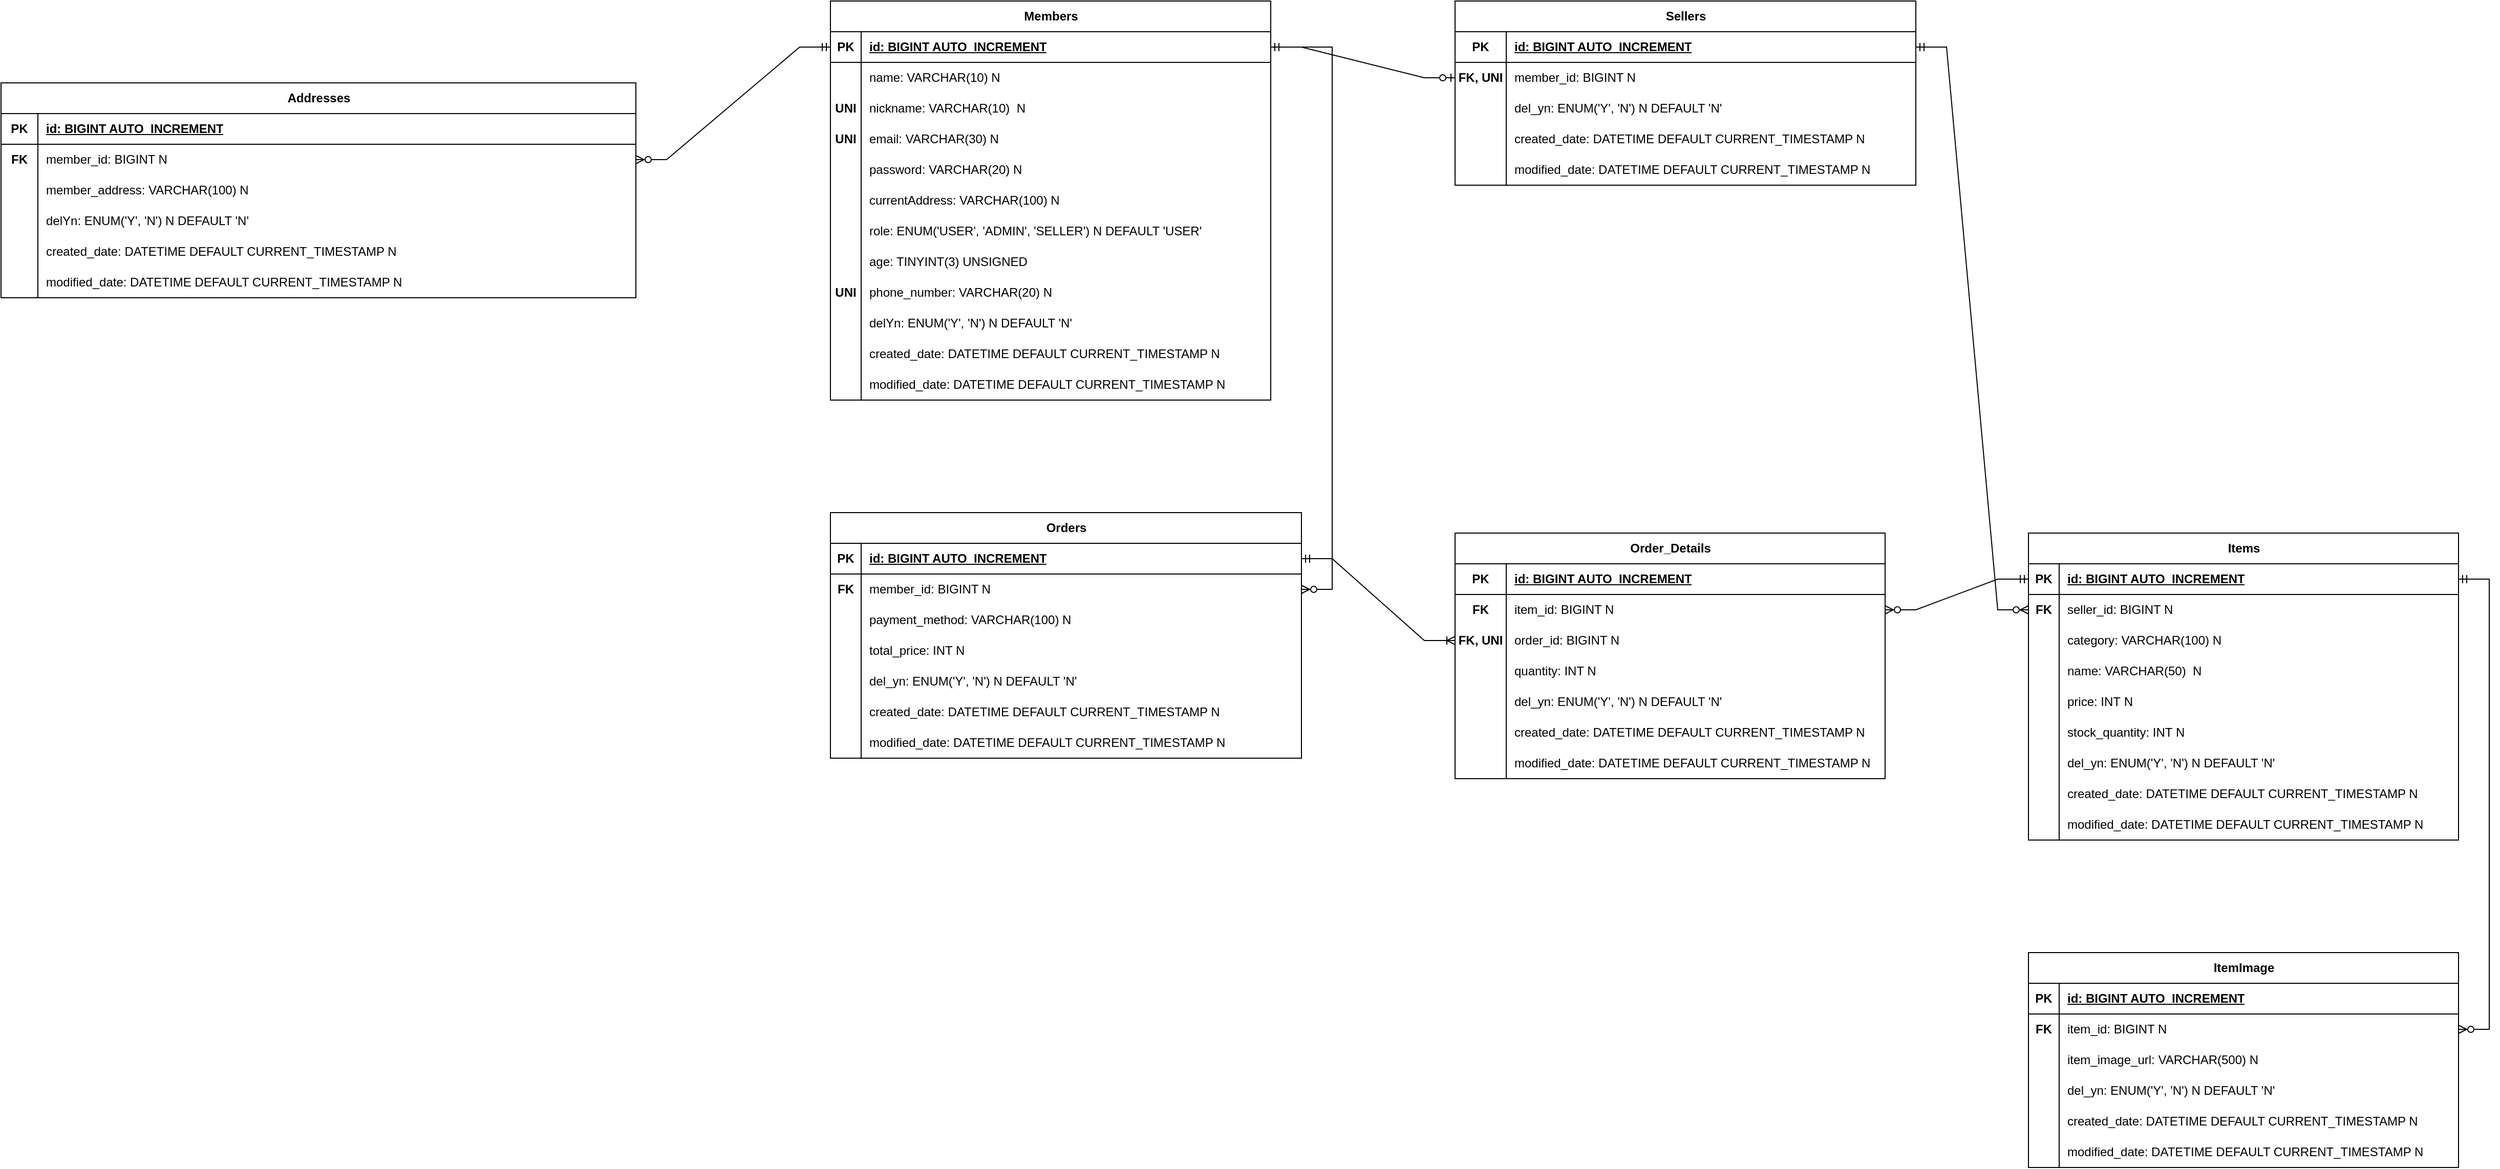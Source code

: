<mxfile version="22.1.3" type="device">
  <diagram name="페이지-1" id="EHvnrJs1zQ3b9ymA1txm">
    <mxGraphModel dx="4324" dy="763" grid="1" gridSize="10" guides="1" tooltips="1" connect="1" arrows="1" fold="1" page="1" pageScale="1" pageWidth="827" pageHeight="1169" math="0" shadow="0">
      <root>
        <mxCell id="0" />
        <mxCell id="1" parent="0" />
        <mxCell id="jExjJ70RDT6Tnx-zroWp-180" value="Members" style="shape=table;startSize=30;container=1;collapsible=1;childLayout=tableLayout;fixedRows=1;rowLines=0;fontStyle=1;align=center;resizeLast=1;html=1;" parent="1" vertex="1">
          <mxGeometry x="-850" y="1000" width="430" height="390" as="geometry" />
        </mxCell>
        <mxCell id="jExjJ70RDT6Tnx-zroWp-181" value="" style="shape=tableRow;horizontal=0;startSize=0;swimlaneHead=0;swimlaneBody=0;fillColor=none;collapsible=0;dropTarget=0;points=[[0,0.5],[1,0.5]];portConstraint=eastwest;top=0;left=0;right=0;bottom=1;" parent="jExjJ70RDT6Tnx-zroWp-180" vertex="1">
          <mxGeometry y="30" width="430" height="30" as="geometry" />
        </mxCell>
        <mxCell id="jExjJ70RDT6Tnx-zroWp-182" value="PK" style="shape=partialRectangle;connectable=0;fillColor=none;top=0;left=0;bottom=0;right=0;fontStyle=1;overflow=hidden;whiteSpace=wrap;html=1;" parent="jExjJ70RDT6Tnx-zroWp-181" vertex="1">
          <mxGeometry width="30" height="30" as="geometry">
            <mxRectangle width="30" height="30" as="alternateBounds" />
          </mxGeometry>
        </mxCell>
        <mxCell id="jExjJ70RDT6Tnx-zroWp-183" value="id: BIGINT AUTO_INCREMENT" style="shape=partialRectangle;connectable=0;fillColor=none;top=0;left=0;bottom=0;right=0;align=left;spacingLeft=6;fontStyle=5;overflow=hidden;whiteSpace=wrap;html=1;" parent="jExjJ70RDT6Tnx-zroWp-181" vertex="1">
          <mxGeometry x="30" width="400" height="30" as="geometry">
            <mxRectangle width="400" height="30" as="alternateBounds" />
          </mxGeometry>
        </mxCell>
        <mxCell id="jExjJ70RDT6Tnx-zroWp-184" value="" style="shape=tableRow;horizontal=0;startSize=0;swimlaneHead=0;swimlaneBody=0;fillColor=none;collapsible=0;dropTarget=0;points=[[0,0.5],[1,0.5]];portConstraint=eastwest;top=0;left=0;right=0;bottom=0;" parent="jExjJ70RDT6Tnx-zroWp-180" vertex="1">
          <mxGeometry y="60" width="430" height="30" as="geometry" />
        </mxCell>
        <mxCell id="jExjJ70RDT6Tnx-zroWp-185" value="" style="shape=partialRectangle;connectable=0;fillColor=none;top=0;left=0;bottom=0;right=0;editable=1;overflow=hidden;whiteSpace=wrap;html=1;" parent="jExjJ70RDT6Tnx-zroWp-184" vertex="1">
          <mxGeometry width="30" height="30" as="geometry">
            <mxRectangle width="30" height="30" as="alternateBounds" />
          </mxGeometry>
        </mxCell>
        <mxCell id="jExjJ70RDT6Tnx-zroWp-186" value="name: VARCHAR(10) N" style="shape=partialRectangle;connectable=0;fillColor=none;top=0;left=0;bottom=0;right=0;align=left;spacingLeft=6;overflow=hidden;whiteSpace=wrap;html=1;" parent="jExjJ70RDT6Tnx-zroWp-184" vertex="1">
          <mxGeometry x="30" width="400" height="30" as="geometry">
            <mxRectangle width="400" height="30" as="alternateBounds" />
          </mxGeometry>
        </mxCell>
        <mxCell id="jExjJ70RDT6Tnx-zroWp-256" value="" style="shape=tableRow;horizontal=0;startSize=0;swimlaneHead=0;swimlaneBody=0;fillColor=none;collapsible=0;dropTarget=0;points=[[0,0.5],[1,0.5]];portConstraint=eastwest;top=0;left=0;right=0;bottom=0;" parent="jExjJ70RDT6Tnx-zroWp-180" vertex="1">
          <mxGeometry y="90" width="430" height="30" as="geometry" />
        </mxCell>
        <mxCell id="jExjJ70RDT6Tnx-zroWp-257" value="&lt;b&gt;UNI&lt;/b&gt;" style="shape=partialRectangle;connectable=0;fillColor=none;top=0;left=0;bottom=0;right=0;editable=1;overflow=hidden;whiteSpace=wrap;html=1;" parent="jExjJ70RDT6Tnx-zroWp-256" vertex="1">
          <mxGeometry width="30" height="30" as="geometry">
            <mxRectangle width="30" height="30" as="alternateBounds" />
          </mxGeometry>
        </mxCell>
        <mxCell id="jExjJ70RDT6Tnx-zroWp-258" value="nickname: VARCHAR(10)&amp;nbsp; N" style="shape=partialRectangle;connectable=0;fillColor=none;top=0;left=0;bottom=0;right=0;align=left;spacingLeft=6;overflow=hidden;whiteSpace=wrap;html=1;" parent="jExjJ70RDT6Tnx-zroWp-256" vertex="1">
          <mxGeometry x="30" width="400" height="30" as="geometry">
            <mxRectangle width="400" height="30" as="alternateBounds" />
          </mxGeometry>
        </mxCell>
        <mxCell id="jExjJ70RDT6Tnx-zroWp-187" value="" style="shape=tableRow;horizontal=0;startSize=0;swimlaneHead=0;swimlaneBody=0;fillColor=none;collapsible=0;dropTarget=0;points=[[0,0.5],[1,0.5]];portConstraint=eastwest;top=0;left=0;right=0;bottom=0;" parent="jExjJ70RDT6Tnx-zroWp-180" vertex="1">
          <mxGeometry y="120" width="430" height="30" as="geometry" />
        </mxCell>
        <mxCell id="jExjJ70RDT6Tnx-zroWp-188" value="&lt;b&gt;UNI&lt;/b&gt;" style="shape=partialRectangle;connectable=0;fillColor=none;top=0;left=0;bottom=0;right=0;editable=1;overflow=hidden;whiteSpace=wrap;html=1;" parent="jExjJ70RDT6Tnx-zroWp-187" vertex="1">
          <mxGeometry width="30" height="30" as="geometry">
            <mxRectangle width="30" height="30" as="alternateBounds" />
          </mxGeometry>
        </mxCell>
        <mxCell id="jExjJ70RDT6Tnx-zroWp-189" value="email: VARCHAR(30) N" style="shape=partialRectangle;connectable=0;fillColor=none;top=0;left=0;bottom=0;right=0;align=left;spacingLeft=6;overflow=hidden;whiteSpace=wrap;html=1;" parent="jExjJ70RDT6Tnx-zroWp-187" vertex="1">
          <mxGeometry x="30" width="400" height="30" as="geometry">
            <mxRectangle width="400" height="30" as="alternateBounds" />
          </mxGeometry>
        </mxCell>
        <mxCell id="jExjJ70RDT6Tnx-zroWp-190" value="" style="shape=tableRow;horizontal=0;startSize=0;swimlaneHead=0;swimlaneBody=0;fillColor=none;collapsible=0;dropTarget=0;points=[[0,0.5],[1,0.5]];portConstraint=eastwest;top=0;left=0;right=0;bottom=0;" parent="jExjJ70RDT6Tnx-zroWp-180" vertex="1">
          <mxGeometry y="150" width="430" height="30" as="geometry" />
        </mxCell>
        <mxCell id="jExjJ70RDT6Tnx-zroWp-191" value="" style="shape=partialRectangle;connectable=0;fillColor=none;top=0;left=0;bottom=0;right=0;editable=1;overflow=hidden;whiteSpace=wrap;html=1;" parent="jExjJ70RDT6Tnx-zroWp-190" vertex="1">
          <mxGeometry width="30" height="30" as="geometry">
            <mxRectangle width="30" height="30" as="alternateBounds" />
          </mxGeometry>
        </mxCell>
        <mxCell id="jExjJ70RDT6Tnx-zroWp-192" value="password: VARCHAR(20) N" style="shape=partialRectangle;connectable=0;fillColor=none;top=0;left=0;bottom=0;right=0;align=left;spacingLeft=6;overflow=hidden;whiteSpace=wrap;html=1;" parent="jExjJ70RDT6Tnx-zroWp-190" vertex="1">
          <mxGeometry x="30" width="400" height="30" as="geometry">
            <mxRectangle width="400" height="30" as="alternateBounds" />
          </mxGeometry>
        </mxCell>
        <mxCell id="jExjJ70RDT6Tnx-zroWp-389" value="" style="shape=tableRow;horizontal=0;startSize=0;swimlaneHead=0;swimlaneBody=0;fillColor=none;collapsible=0;dropTarget=0;points=[[0,0.5],[1,0.5]];portConstraint=eastwest;top=0;left=0;right=0;bottom=0;" parent="jExjJ70RDT6Tnx-zroWp-180" vertex="1">
          <mxGeometry y="180" width="430" height="30" as="geometry" />
        </mxCell>
        <mxCell id="jExjJ70RDT6Tnx-zroWp-390" value="" style="shape=partialRectangle;connectable=0;fillColor=none;top=0;left=0;bottom=0;right=0;editable=1;overflow=hidden;whiteSpace=wrap;html=1;" parent="jExjJ70RDT6Tnx-zroWp-389" vertex="1">
          <mxGeometry width="30" height="30" as="geometry">
            <mxRectangle width="30" height="30" as="alternateBounds" />
          </mxGeometry>
        </mxCell>
        <mxCell id="jExjJ70RDT6Tnx-zroWp-391" value="currentAddress: VARCHAR(100) N" style="shape=partialRectangle;connectable=0;fillColor=none;top=0;left=0;bottom=0;right=0;align=left;spacingLeft=6;overflow=hidden;whiteSpace=wrap;html=1;" parent="jExjJ70RDT6Tnx-zroWp-389" vertex="1">
          <mxGeometry x="30" width="400" height="30" as="geometry">
            <mxRectangle width="400" height="30" as="alternateBounds" />
          </mxGeometry>
        </mxCell>
        <mxCell id="jExjJ70RDT6Tnx-zroWp-193" value="" style="shape=tableRow;horizontal=0;startSize=0;swimlaneHead=0;swimlaneBody=0;fillColor=none;collapsible=0;dropTarget=0;points=[[0,0.5],[1,0.5]];portConstraint=eastwest;top=0;left=0;right=0;bottom=0;" parent="jExjJ70RDT6Tnx-zroWp-180" vertex="1">
          <mxGeometry y="210" width="430" height="30" as="geometry" />
        </mxCell>
        <mxCell id="jExjJ70RDT6Tnx-zroWp-194" value="" style="shape=partialRectangle;connectable=0;fillColor=none;top=0;left=0;bottom=0;right=0;editable=1;overflow=hidden;whiteSpace=wrap;html=1;" parent="jExjJ70RDT6Tnx-zroWp-193" vertex="1">
          <mxGeometry width="30" height="30" as="geometry">
            <mxRectangle width="30" height="30" as="alternateBounds" />
          </mxGeometry>
        </mxCell>
        <mxCell id="jExjJ70RDT6Tnx-zroWp-195" value="role: ENUM(&#39;USER&#39;, &#39;ADMIN&#39;, &#39;SELLER&#39;) N DEFAULT &#39;USER&#39;" style="shape=partialRectangle;connectable=0;fillColor=none;top=0;left=0;bottom=0;right=0;align=left;spacingLeft=6;overflow=hidden;whiteSpace=wrap;html=1;" parent="jExjJ70RDT6Tnx-zroWp-193" vertex="1">
          <mxGeometry x="30" width="400" height="30" as="geometry">
            <mxRectangle width="400" height="30" as="alternateBounds" />
          </mxGeometry>
        </mxCell>
        <mxCell id="jExjJ70RDT6Tnx-zroWp-196" value="" style="shape=tableRow;horizontal=0;startSize=0;swimlaneHead=0;swimlaneBody=0;fillColor=none;collapsible=0;dropTarget=0;points=[[0,0.5],[1,0.5]];portConstraint=eastwest;top=0;left=0;right=0;bottom=0;" parent="jExjJ70RDT6Tnx-zroWp-180" vertex="1">
          <mxGeometry y="240" width="430" height="30" as="geometry" />
        </mxCell>
        <mxCell id="jExjJ70RDT6Tnx-zroWp-197" value="" style="shape=partialRectangle;connectable=0;fillColor=none;top=0;left=0;bottom=0;right=0;editable=1;overflow=hidden;whiteSpace=wrap;html=1;" parent="jExjJ70RDT6Tnx-zroWp-196" vertex="1">
          <mxGeometry width="30" height="30" as="geometry">
            <mxRectangle width="30" height="30" as="alternateBounds" />
          </mxGeometry>
        </mxCell>
        <mxCell id="jExjJ70RDT6Tnx-zroWp-198" value="age: TINYINT(3) UNSIGNED" style="shape=partialRectangle;connectable=0;fillColor=none;top=0;left=0;bottom=0;right=0;align=left;spacingLeft=6;overflow=hidden;whiteSpace=wrap;html=1;" parent="jExjJ70RDT6Tnx-zroWp-196" vertex="1">
          <mxGeometry x="30" width="400" height="30" as="geometry">
            <mxRectangle width="400" height="30" as="alternateBounds" />
          </mxGeometry>
        </mxCell>
        <mxCell id="jExjJ70RDT6Tnx-zroWp-324" value="" style="shape=tableRow;horizontal=0;startSize=0;swimlaneHead=0;swimlaneBody=0;fillColor=none;collapsible=0;dropTarget=0;points=[[0,0.5],[1,0.5]];portConstraint=eastwest;top=0;left=0;right=0;bottom=0;" parent="jExjJ70RDT6Tnx-zroWp-180" vertex="1">
          <mxGeometry y="270" width="430" height="30" as="geometry" />
        </mxCell>
        <mxCell id="jExjJ70RDT6Tnx-zroWp-325" value="&lt;b&gt;UNI&lt;/b&gt;" style="shape=partialRectangle;connectable=0;fillColor=none;top=0;left=0;bottom=0;right=0;editable=1;overflow=hidden;whiteSpace=wrap;html=1;" parent="jExjJ70RDT6Tnx-zroWp-324" vertex="1">
          <mxGeometry width="30" height="30" as="geometry">
            <mxRectangle width="30" height="30" as="alternateBounds" />
          </mxGeometry>
        </mxCell>
        <mxCell id="jExjJ70RDT6Tnx-zroWp-326" value="phone_number: VARCHAR(20) N" style="shape=partialRectangle;connectable=0;fillColor=none;top=0;left=0;bottom=0;right=0;align=left;spacingLeft=6;overflow=hidden;whiteSpace=wrap;html=1;" parent="jExjJ70RDT6Tnx-zroWp-324" vertex="1">
          <mxGeometry x="30" width="400" height="30" as="geometry">
            <mxRectangle width="400" height="30" as="alternateBounds" />
          </mxGeometry>
        </mxCell>
        <mxCell id="jExjJ70RDT6Tnx-zroWp-557" value="" style="shape=tableRow;horizontal=0;startSize=0;swimlaneHead=0;swimlaneBody=0;fillColor=none;collapsible=0;dropTarget=0;points=[[0,0.5],[1,0.5]];portConstraint=eastwest;top=0;left=0;right=0;bottom=0;" parent="jExjJ70RDT6Tnx-zroWp-180" vertex="1">
          <mxGeometry y="300" width="430" height="30" as="geometry" />
        </mxCell>
        <mxCell id="jExjJ70RDT6Tnx-zroWp-558" value="" style="shape=partialRectangle;connectable=0;fillColor=none;top=0;left=0;bottom=0;right=0;editable=1;overflow=hidden;whiteSpace=wrap;html=1;" parent="jExjJ70RDT6Tnx-zroWp-557" vertex="1">
          <mxGeometry width="30" height="30" as="geometry">
            <mxRectangle width="30" height="30" as="alternateBounds" />
          </mxGeometry>
        </mxCell>
        <mxCell id="jExjJ70RDT6Tnx-zroWp-559" value="delYn: ENUM(&#39;Y&#39;, &#39;N&#39;) N DEFAULT &#39;N&#39;" style="shape=partialRectangle;connectable=0;fillColor=none;top=0;left=0;bottom=0;right=0;align=left;spacingLeft=6;overflow=hidden;whiteSpace=wrap;html=1;" parent="jExjJ70RDT6Tnx-zroWp-557" vertex="1">
          <mxGeometry x="30" width="400" height="30" as="geometry">
            <mxRectangle width="400" height="30" as="alternateBounds" />
          </mxGeometry>
        </mxCell>
        <mxCell id="jExjJ70RDT6Tnx-zroWp-268" value="" style="shape=tableRow;horizontal=0;startSize=0;swimlaneHead=0;swimlaneBody=0;fillColor=none;collapsible=0;dropTarget=0;points=[[0,0.5],[1,0.5]];portConstraint=eastwest;top=0;left=0;right=0;bottom=0;" parent="jExjJ70RDT6Tnx-zroWp-180" vertex="1">
          <mxGeometry y="330" width="430" height="30" as="geometry" />
        </mxCell>
        <mxCell id="jExjJ70RDT6Tnx-zroWp-269" value="" style="shape=partialRectangle;connectable=0;fillColor=none;top=0;left=0;bottom=0;right=0;editable=1;overflow=hidden;whiteSpace=wrap;html=1;" parent="jExjJ70RDT6Tnx-zroWp-268" vertex="1">
          <mxGeometry width="30" height="30" as="geometry">
            <mxRectangle width="30" height="30" as="alternateBounds" />
          </mxGeometry>
        </mxCell>
        <mxCell id="jExjJ70RDT6Tnx-zroWp-270" value="created_date: DATETIME DEFAULT CURRENT_TIMESTAMP N" style="shape=partialRectangle;connectable=0;fillColor=none;top=0;left=0;bottom=0;right=0;align=left;spacingLeft=6;overflow=hidden;whiteSpace=wrap;html=1;" parent="jExjJ70RDT6Tnx-zroWp-268" vertex="1">
          <mxGeometry x="30" width="400" height="30" as="geometry">
            <mxRectangle width="400" height="30" as="alternateBounds" />
          </mxGeometry>
        </mxCell>
        <mxCell id="jExjJ70RDT6Tnx-zroWp-392" value="" style="shape=tableRow;horizontal=0;startSize=0;swimlaneHead=0;swimlaneBody=0;fillColor=none;collapsible=0;dropTarget=0;points=[[0,0.5],[1,0.5]];portConstraint=eastwest;top=0;left=0;right=0;bottom=0;" parent="jExjJ70RDT6Tnx-zroWp-180" vertex="1">
          <mxGeometry y="360" width="430" height="30" as="geometry" />
        </mxCell>
        <mxCell id="jExjJ70RDT6Tnx-zroWp-393" value="" style="shape=partialRectangle;connectable=0;fillColor=none;top=0;left=0;bottom=0;right=0;editable=1;overflow=hidden;whiteSpace=wrap;html=1;" parent="jExjJ70RDT6Tnx-zroWp-392" vertex="1">
          <mxGeometry width="30" height="30" as="geometry">
            <mxRectangle width="30" height="30" as="alternateBounds" />
          </mxGeometry>
        </mxCell>
        <mxCell id="jExjJ70RDT6Tnx-zroWp-394" value="modified_date: DATETIME DEFAULT CURRENT_TIMESTAMP N" style="shape=partialRectangle;connectable=0;fillColor=none;top=0;left=0;bottom=0;right=0;align=left;spacingLeft=6;overflow=hidden;whiteSpace=wrap;html=1;" parent="jExjJ70RDT6Tnx-zroWp-392" vertex="1">
          <mxGeometry x="30" width="400" height="30" as="geometry">
            <mxRectangle width="400" height="30" as="alternateBounds" />
          </mxGeometry>
        </mxCell>
        <mxCell id="jExjJ70RDT6Tnx-zroWp-199" value="Items" style="shape=table;startSize=30;container=1;collapsible=1;childLayout=tableLayout;fixedRows=1;rowLines=0;fontStyle=1;align=center;resizeLast=1;html=1;" parent="1" vertex="1">
          <mxGeometry x="320" y="1520" width="420" height="300" as="geometry" />
        </mxCell>
        <mxCell id="jExjJ70RDT6Tnx-zroWp-200" value="" style="shape=tableRow;horizontal=0;startSize=0;swimlaneHead=0;swimlaneBody=0;fillColor=none;collapsible=0;dropTarget=0;points=[[0,0.5],[1,0.5]];portConstraint=eastwest;top=0;left=0;right=0;bottom=1;" parent="jExjJ70RDT6Tnx-zroWp-199" vertex="1">
          <mxGeometry y="30" width="420" height="30" as="geometry" />
        </mxCell>
        <mxCell id="jExjJ70RDT6Tnx-zroWp-201" value="PK" style="shape=partialRectangle;connectable=0;fillColor=none;top=0;left=0;bottom=0;right=0;fontStyle=1;overflow=hidden;whiteSpace=wrap;html=1;" parent="jExjJ70RDT6Tnx-zroWp-200" vertex="1">
          <mxGeometry width="30" height="30" as="geometry">
            <mxRectangle width="30" height="30" as="alternateBounds" />
          </mxGeometry>
        </mxCell>
        <mxCell id="jExjJ70RDT6Tnx-zroWp-202" value="id: BIGINT AUTO_INCREMENT" style="shape=partialRectangle;connectable=0;fillColor=none;top=0;left=0;bottom=0;right=0;align=left;spacingLeft=6;fontStyle=5;overflow=hidden;whiteSpace=wrap;html=1;" parent="jExjJ70RDT6Tnx-zroWp-200" vertex="1">
          <mxGeometry x="30" width="390" height="30" as="geometry">
            <mxRectangle width="390" height="30" as="alternateBounds" />
          </mxGeometry>
        </mxCell>
        <mxCell id="jExjJ70RDT6Tnx-zroWp-203" value="" style="shape=tableRow;horizontal=0;startSize=0;swimlaneHead=0;swimlaneBody=0;fillColor=none;collapsible=0;dropTarget=0;points=[[0,0.5],[1,0.5]];portConstraint=eastwest;top=0;left=0;right=0;bottom=0;" parent="jExjJ70RDT6Tnx-zroWp-199" vertex="1">
          <mxGeometry y="60" width="420" height="30" as="geometry" />
        </mxCell>
        <mxCell id="jExjJ70RDT6Tnx-zroWp-204" value="&lt;b&gt;FK&lt;/b&gt;" style="shape=partialRectangle;connectable=0;fillColor=none;top=0;left=0;bottom=0;right=0;editable=1;overflow=hidden;whiteSpace=wrap;html=1;" parent="jExjJ70RDT6Tnx-zroWp-203" vertex="1">
          <mxGeometry width="30" height="30" as="geometry">
            <mxRectangle width="30" height="30" as="alternateBounds" />
          </mxGeometry>
        </mxCell>
        <mxCell id="jExjJ70RDT6Tnx-zroWp-205" value="seller_id: BIGINT N" style="shape=partialRectangle;connectable=0;fillColor=none;top=0;left=0;bottom=0;right=0;align=left;spacingLeft=6;overflow=hidden;whiteSpace=wrap;html=1;" parent="jExjJ70RDT6Tnx-zroWp-203" vertex="1">
          <mxGeometry x="30" width="390" height="30" as="geometry">
            <mxRectangle width="390" height="30" as="alternateBounds" />
          </mxGeometry>
        </mxCell>
        <mxCell id="drGicxfWmQBUbhZQuKgS-4" value="" style="shape=tableRow;horizontal=0;startSize=0;swimlaneHead=0;swimlaneBody=0;fillColor=none;collapsible=0;dropTarget=0;points=[[0,0.5],[1,0.5]];portConstraint=eastwest;top=0;left=0;right=0;bottom=0;" parent="jExjJ70RDT6Tnx-zroWp-199" vertex="1">
          <mxGeometry y="90" width="420" height="30" as="geometry" />
        </mxCell>
        <mxCell id="drGicxfWmQBUbhZQuKgS-5" value="" style="shape=partialRectangle;connectable=0;fillColor=none;top=0;left=0;bottom=0;right=0;editable=1;overflow=hidden;whiteSpace=wrap;html=1;" parent="drGicxfWmQBUbhZQuKgS-4" vertex="1">
          <mxGeometry width="30" height="30" as="geometry">
            <mxRectangle width="30" height="30" as="alternateBounds" />
          </mxGeometry>
        </mxCell>
        <mxCell id="drGicxfWmQBUbhZQuKgS-6" value="category: VARCHAR(100) N" style="shape=partialRectangle;connectable=0;fillColor=none;top=0;left=0;bottom=0;right=0;align=left;spacingLeft=6;overflow=hidden;whiteSpace=wrap;html=1;" parent="drGicxfWmQBUbhZQuKgS-4" vertex="1">
          <mxGeometry x="30" width="390" height="30" as="geometry">
            <mxRectangle width="390" height="30" as="alternateBounds" />
          </mxGeometry>
        </mxCell>
        <mxCell id="jExjJ70RDT6Tnx-zroWp-509" value="" style="shape=tableRow;horizontal=0;startSize=0;swimlaneHead=0;swimlaneBody=0;fillColor=none;collapsible=0;dropTarget=0;points=[[0,0.5],[1,0.5]];portConstraint=eastwest;top=0;left=0;right=0;bottom=0;" parent="jExjJ70RDT6Tnx-zroWp-199" vertex="1">
          <mxGeometry y="120" width="420" height="30" as="geometry" />
        </mxCell>
        <mxCell id="jExjJ70RDT6Tnx-zroWp-510" value="" style="shape=partialRectangle;connectable=0;fillColor=none;top=0;left=0;bottom=0;right=0;editable=1;overflow=hidden;whiteSpace=wrap;html=1;" parent="jExjJ70RDT6Tnx-zroWp-509" vertex="1">
          <mxGeometry width="30" height="30" as="geometry">
            <mxRectangle width="30" height="30" as="alternateBounds" />
          </mxGeometry>
        </mxCell>
        <mxCell id="jExjJ70RDT6Tnx-zroWp-511" value="name: VARCHAR(50)&amp;nbsp; N" style="shape=partialRectangle;connectable=0;fillColor=none;top=0;left=0;bottom=0;right=0;align=left;spacingLeft=6;overflow=hidden;whiteSpace=wrap;html=1;" parent="jExjJ70RDT6Tnx-zroWp-509" vertex="1">
          <mxGeometry x="30" width="390" height="30" as="geometry">
            <mxRectangle width="390" height="30" as="alternateBounds" />
          </mxGeometry>
        </mxCell>
        <mxCell id="jExjJ70RDT6Tnx-zroWp-206" value="" style="shape=tableRow;horizontal=0;startSize=0;swimlaneHead=0;swimlaneBody=0;fillColor=none;collapsible=0;dropTarget=0;points=[[0,0.5],[1,0.5]];portConstraint=eastwest;top=0;left=0;right=0;bottom=0;" parent="jExjJ70RDT6Tnx-zroWp-199" vertex="1">
          <mxGeometry y="150" width="420" height="30" as="geometry" />
        </mxCell>
        <mxCell id="jExjJ70RDT6Tnx-zroWp-207" value="" style="shape=partialRectangle;connectable=0;fillColor=none;top=0;left=0;bottom=0;right=0;editable=1;overflow=hidden;whiteSpace=wrap;html=1;" parent="jExjJ70RDT6Tnx-zroWp-206" vertex="1">
          <mxGeometry width="30" height="30" as="geometry">
            <mxRectangle width="30" height="30" as="alternateBounds" />
          </mxGeometry>
        </mxCell>
        <mxCell id="jExjJ70RDT6Tnx-zroWp-208" value="price: INT&amp;nbsp;N" style="shape=partialRectangle;connectable=0;fillColor=none;top=0;left=0;bottom=0;right=0;align=left;spacingLeft=6;overflow=hidden;whiteSpace=wrap;html=1;" parent="jExjJ70RDT6Tnx-zroWp-206" vertex="1">
          <mxGeometry x="30" width="390" height="30" as="geometry">
            <mxRectangle width="390" height="30" as="alternateBounds" />
          </mxGeometry>
        </mxCell>
        <mxCell id="jExjJ70RDT6Tnx-zroWp-259" value="" style="shape=tableRow;horizontal=0;startSize=0;swimlaneHead=0;swimlaneBody=0;fillColor=none;collapsible=0;dropTarget=0;points=[[0,0.5],[1,0.5]];portConstraint=eastwest;top=0;left=0;right=0;bottom=0;" parent="jExjJ70RDT6Tnx-zroWp-199" vertex="1">
          <mxGeometry y="180" width="420" height="30" as="geometry" />
        </mxCell>
        <mxCell id="jExjJ70RDT6Tnx-zroWp-260" value="" style="shape=partialRectangle;connectable=0;fillColor=none;top=0;left=0;bottom=0;right=0;editable=1;overflow=hidden;whiteSpace=wrap;html=1;" parent="jExjJ70RDT6Tnx-zroWp-259" vertex="1">
          <mxGeometry width="30" height="30" as="geometry">
            <mxRectangle width="30" height="30" as="alternateBounds" />
          </mxGeometry>
        </mxCell>
        <mxCell id="jExjJ70RDT6Tnx-zroWp-261" value="stock_quantity: INT&amp;nbsp;N" style="shape=partialRectangle;connectable=0;fillColor=none;top=0;left=0;bottom=0;right=0;align=left;spacingLeft=6;overflow=hidden;whiteSpace=wrap;html=1;" parent="jExjJ70RDT6Tnx-zroWp-259" vertex="1">
          <mxGeometry x="30" width="390" height="30" as="geometry">
            <mxRectangle width="390" height="30" as="alternateBounds" />
          </mxGeometry>
        </mxCell>
        <mxCell id="jExjJ70RDT6Tnx-zroWp-423" value="" style="shape=tableRow;horizontal=0;startSize=0;swimlaneHead=0;swimlaneBody=0;fillColor=none;collapsible=0;dropTarget=0;points=[[0,0.5],[1,0.5]];portConstraint=eastwest;top=0;left=0;right=0;bottom=0;" parent="jExjJ70RDT6Tnx-zroWp-199" vertex="1">
          <mxGeometry y="210" width="420" height="30" as="geometry" />
        </mxCell>
        <mxCell id="jExjJ70RDT6Tnx-zroWp-424" value="" style="shape=partialRectangle;connectable=0;fillColor=none;top=0;left=0;bottom=0;right=0;editable=1;overflow=hidden;whiteSpace=wrap;html=1;" parent="jExjJ70RDT6Tnx-zroWp-423" vertex="1">
          <mxGeometry width="30" height="30" as="geometry">
            <mxRectangle width="30" height="30" as="alternateBounds" />
          </mxGeometry>
        </mxCell>
        <mxCell id="jExjJ70RDT6Tnx-zroWp-425" value="del_yn: ENUM(&#39;Y&#39;, &#39;N&#39;) N DEFAULT &#39;N&#39;" style="shape=partialRectangle;connectable=0;fillColor=none;top=0;left=0;bottom=0;right=0;align=left;spacingLeft=6;overflow=hidden;whiteSpace=wrap;html=1;" parent="jExjJ70RDT6Tnx-zroWp-423" vertex="1">
          <mxGeometry x="30" width="390" height="30" as="geometry">
            <mxRectangle width="390" height="30" as="alternateBounds" />
          </mxGeometry>
        </mxCell>
        <mxCell id="jExjJ70RDT6Tnx-zroWp-414" value="" style="shape=tableRow;horizontal=0;startSize=0;swimlaneHead=0;swimlaneBody=0;fillColor=none;collapsible=0;dropTarget=0;points=[[0,0.5],[1,0.5]];portConstraint=eastwest;top=0;left=0;right=0;bottom=0;" parent="jExjJ70RDT6Tnx-zroWp-199" vertex="1">
          <mxGeometry y="240" width="420" height="30" as="geometry" />
        </mxCell>
        <mxCell id="jExjJ70RDT6Tnx-zroWp-415" value="" style="shape=partialRectangle;connectable=0;fillColor=none;top=0;left=0;bottom=0;right=0;editable=1;overflow=hidden;whiteSpace=wrap;html=1;" parent="jExjJ70RDT6Tnx-zroWp-414" vertex="1">
          <mxGeometry width="30" height="30" as="geometry">
            <mxRectangle width="30" height="30" as="alternateBounds" />
          </mxGeometry>
        </mxCell>
        <mxCell id="jExjJ70RDT6Tnx-zroWp-416" value="created_date: DATETIME DEFAULT CURRENT_TIMESTAMP N" style="shape=partialRectangle;connectable=0;fillColor=none;top=0;left=0;bottom=0;right=0;align=left;spacingLeft=6;overflow=hidden;whiteSpace=wrap;html=1;" parent="jExjJ70RDT6Tnx-zroWp-414" vertex="1">
          <mxGeometry x="30" width="390" height="30" as="geometry">
            <mxRectangle width="390" height="30" as="alternateBounds" />
          </mxGeometry>
        </mxCell>
        <mxCell id="jExjJ70RDT6Tnx-zroWp-417" value="" style="shape=tableRow;horizontal=0;startSize=0;swimlaneHead=0;swimlaneBody=0;fillColor=none;collapsible=0;dropTarget=0;points=[[0,0.5],[1,0.5]];portConstraint=eastwest;top=0;left=0;right=0;bottom=0;" parent="jExjJ70RDT6Tnx-zroWp-199" vertex="1">
          <mxGeometry y="270" width="420" height="30" as="geometry" />
        </mxCell>
        <mxCell id="jExjJ70RDT6Tnx-zroWp-418" value="" style="shape=partialRectangle;connectable=0;fillColor=none;top=0;left=0;bottom=0;right=0;editable=1;overflow=hidden;whiteSpace=wrap;html=1;" parent="jExjJ70RDT6Tnx-zroWp-417" vertex="1">
          <mxGeometry width="30" height="30" as="geometry">
            <mxRectangle width="30" height="30" as="alternateBounds" />
          </mxGeometry>
        </mxCell>
        <mxCell id="jExjJ70RDT6Tnx-zroWp-419" value="modified_date: DATETIME DEFAULT CURRENT_TIMESTAMP N" style="shape=partialRectangle;connectable=0;fillColor=none;top=0;left=0;bottom=0;right=0;align=left;spacingLeft=6;overflow=hidden;whiteSpace=wrap;html=1;" parent="jExjJ70RDT6Tnx-zroWp-417" vertex="1">
          <mxGeometry x="30" width="390" height="30" as="geometry">
            <mxRectangle width="390" height="30" as="alternateBounds" />
          </mxGeometry>
        </mxCell>
        <mxCell id="jExjJ70RDT6Tnx-zroWp-218" value="Orders" style="shape=table;startSize=30;container=1;collapsible=1;childLayout=tableLayout;fixedRows=1;rowLines=0;fontStyle=1;align=center;resizeLast=1;html=1;" parent="1" vertex="1">
          <mxGeometry x="-850" y="1500" width="460" height="240.0" as="geometry" />
        </mxCell>
        <mxCell id="jExjJ70RDT6Tnx-zroWp-219" value="" style="shape=tableRow;horizontal=0;startSize=0;swimlaneHead=0;swimlaneBody=0;fillColor=none;collapsible=0;dropTarget=0;points=[[0,0.5],[1,0.5]];portConstraint=eastwest;top=0;left=0;right=0;bottom=1;" parent="jExjJ70RDT6Tnx-zroWp-218" vertex="1">
          <mxGeometry y="30" width="460" height="30" as="geometry" />
        </mxCell>
        <mxCell id="jExjJ70RDT6Tnx-zroWp-220" value="PK" style="shape=partialRectangle;connectable=0;fillColor=none;top=0;left=0;bottom=0;right=0;fontStyle=1;overflow=hidden;whiteSpace=wrap;html=1;" parent="jExjJ70RDT6Tnx-zroWp-219" vertex="1">
          <mxGeometry width="30" height="30" as="geometry">
            <mxRectangle width="30" height="30" as="alternateBounds" />
          </mxGeometry>
        </mxCell>
        <mxCell id="jExjJ70RDT6Tnx-zroWp-221" value="id: BIGINT AUTO_INCREMENT" style="shape=partialRectangle;connectable=0;fillColor=none;top=0;left=0;bottom=0;right=0;align=left;spacingLeft=6;fontStyle=5;overflow=hidden;whiteSpace=wrap;html=1;" parent="jExjJ70RDT6Tnx-zroWp-219" vertex="1">
          <mxGeometry x="30" width="430" height="30" as="geometry">
            <mxRectangle width="430" height="30" as="alternateBounds" />
          </mxGeometry>
        </mxCell>
        <mxCell id="jExjJ70RDT6Tnx-zroWp-222" value="" style="shape=tableRow;horizontal=0;startSize=0;swimlaneHead=0;swimlaneBody=0;fillColor=none;collapsible=0;dropTarget=0;points=[[0,0.5],[1,0.5]];portConstraint=eastwest;top=0;left=0;right=0;bottom=0;" parent="jExjJ70RDT6Tnx-zroWp-218" vertex="1">
          <mxGeometry y="60" width="460" height="30" as="geometry" />
        </mxCell>
        <mxCell id="jExjJ70RDT6Tnx-zroWp-223" value="&lt;b&gt;FK&lt;/b&gt;" style="shape=partialRectangle;connectable=0;fillColor=none;top=0;left=0;bottom=0;right=0;editable=1;overflow=hidden;whiteSpace=wrap;html=1;" parent="jExjJ70RDT6Tnx-zroWp-222" vertex="1">
          <mxGeometry width="30" height="30" as="geometry">
            <mxRectangle width="30" height="30" as="alternateBounds" />
          </mxGeometry>
        </mxCell>
        <mxCell id="jExjJ70RDT6Tnx-zroWp-224" value="member_id: BIGINT N" style="shape=partialRectangle;connectable=0;fillColor=none;top=0;left=0;bottom=0;right=0;align=left;spacingLeft=6;overflow=hidden;whiteSpace=wrap;html=1;" parent="jExjJ70RDT6Tnx-zroWp-222" vertex="1">
          <mxGeometry x="30" width="430" height="30" as="geometry">
            <mxRectangle width="430" height="30" as="alternateBounds" />
          </mxGeometry>
        </mxCell>
        <mxCell id="jExjJ70RDT6Tnx-zroWp-489" value="" style="shape=tableRow;horizontal=0;startSize=0;swimlaneHead=0;swimlaneBody=0;fillColor=none;collapsible=0;dropTarget=0;points=[[0,0.5],[1,0.5]];portConstraint=eastwest;top=0;left=0;right=0;bottom=0;" parent="jExjJ70RDT6Tnx-zroWp-218" vertex="1">
          <mxGeometry y="90" width="460" height="30" as="geometry" />
        </mxCell>
        <mxCell id="jExjJ70RDT6Tnx-zroWp-490" value="" style="shape=partialRectangle;connectable=0;fillColor=none;top=0;left=0;bottom=0;right=0;editable=1;overflow=hidden;whiteSpace=wrap;html=1;" parent="jExjJ70RDT6Tnx-zroWp-489" vertex="1">
          <mxGeometry width="30" height="30" as="geometry">
            <mxRectangle width="30" height="30" as="alternateBounds" />
          </mxGeometry>
        </mxCell>
        <mxCell id="jExjJ70RDT6Tnx-zroWp-491" value="payment_method: VARCHAR(100) N" style="shape=partialRectangle;connectable=0;fillColor=none;top=0;left=0;bottom=0;right=0;align=left;spacingLeft=6;overflow=hidden;whiteSpace=wrap;html=1;" parent="jExjJ70RDT6Tnx-zroWp-489" vertex="1">
          <mxGeometry x="30" width="430" height="30" as="geometry">
            <mxRectangle width="430" height="30" as="alternateBounds" />
          </mxGeometry>
        </mxCell>
        <mxCell id="jExjJ70RDT6Tnx-zroWp-492" value="" style="shape=tableRow;horizontal=0;startSize=0;swimlaneHead=0;swimlaneBody=0;fillColor=none;collapsible=0;dropTarget=0;points=[[0,0.5],[1,0.5]];portConstraint=eastwest;top=0;left=0;right=0;bottom=0;" parent="jExjJ70RDT6Tnx-zroWp-218" vertex="1">
          <mxGeometry y="120" width="460" height="30" as="geometry" />
        </mxCell>
        <mxCell id="jExjJ70RDT6Tnx-zroWp-493" value="" style="shape=partialRectangle;connectable=0;fillColor=none;top=0;left=0;bottom=0;right=0;editable=1;overflow=hidden;whiteSpace=wrap;html=1;" parent="jExjJ70RDT6Tnx-zroWp-492" vertex="1">
          <mxGeometry width="30" height="30" as="geometry">
            <mxRectangle width="30" height="30" as="alternateBounds" />
          </mxGeometry>
        </mxCell>
        <mxCell id="jExjJ70RDT6Tnx-zroWp-494" value="total_price: INT N" style="shape=partialRectangle;connectable=0;fillColor=none;top=0;left=0;bottom=0;right=0;align=left;spacingLeft=6;overflow=hidden;whiteSpace=wrap;html=1;" parent="jExjJ70RDT6Tnx-zroWp-492" vertex="1">
          <mxGeometry x="30" width="430" height="30" as="geometry">
            <mxRectangle width="430" height="30" as="alternateBounds" />
          </mxGeometry>
        </mxCell>
        <mxCell id="jExjJ70RDT6Tnx-zroWp-483" value="" style="shape=tableRow;horizontal=0;startSize=0;swimlaneHead=0;swimlaneBody=0;fillColor=none;collapsible=0;dropTarget=0;points=[[0,0.5],[1,0.5]];portConstraint=eastwest;top=0;left=0;right=0;bottom=0;" parent="jExjJ70RDT6Tnx-zroWp-218" vertex="1">
          <mxGeometry y="150" width="460" height="30" as="geometry" />
        </mxCell>
        <mxCell id="jExjJ70RDT6Tnx-zroWp-484" value="" style="shape=partialRectangle;connectable=0;fillColor=none;top=0;left=0;bottom=0;right=0;editable=1;overflow=hidden;whiteSpace=wrap;html=1;" parent="jExjJ70RDT6Tnx-zroWp-483" vertex="1">
          <mxGeometry width="30" height="30" as="geometry">
            <mxRectangle width="30" height="30" as="alternateBounds" />
          </mxGeometry>
        </mxCell>
        <mxCell id="jExjJ70RDT6Tnx-zroWp-485" value="del_yn: ENUM(&#39;Y&#39;, &#39;N&#39;) N DEFAULT &#39;N&#39;" style="shape=partialRectangle;connectable=0;fillColor=none;top=0;left=0;bottom=0;right=0;align=left;spacingLeft=6;overflow=hidden;whiteSpace=wrap;html=1;" parent="jExjJ70RDT6Tnx-zroWp-483" vertex="1">
          <mxGeometry x="30" width="430" height="30" as="geometry">
            <mxRectangle width="430" height="30" as="alternateBounds" />
          </mxGeometry>
        </mxCell>
        <mxCell id="jExjJ70RDT6Tnx-zroWp-386" value="" style="shape=tableRow;horizontal=0;startSize=0;swimlaneHead=0;swimlaneBody=0;fillColor=none;collapsible=0;dropTarget=0;points=[[0,0.5],[1,0.5]];portConstraint=eastwest;top=0;left=0;right=0;bottom=0;" parent="jExjJ70RDT6Tnx-zroWp-218" vertex="1">
          <mxGeometry y="180" width="460" height="30" as="geometry" />
        </mxCell>
        <mxCell id="jExjJ70RDT6Tnx-zroWp-387" value="" style="shape=partialRectangle;connectable=0;fillColor=none;top=0;left=0;bottom=0;right=0;editable=1;overflow=hidden;whiteSpace=wrap;html=1;" parent="jExjJ70RDT6Tnx-zroWp-386" vertex="1">
          <mxGeometry width="30" height="30" as="geometry">
            <mxRectangle width="30" height="30" as="alternateBounds" />
          </mxGeometry>
        </mxCell>
        <mxCell id="jExjJ70RDT6Tnx-zroWp-388" value="created_date: DATETIME DEFAULT CURRENT_TIMESTAMP N" style="shape=partialRectangle;connectable=0;fillColor=none;top=0;left=0;bottom=0;right=0;align=left;spacingLeft=6;overflow=hidden;whiteSpace=wrap;html=1;" parent="jExjJ70RDT6Tnx-zroWp-386" vertex="1">
          <mxGeometry x="30" width="430" height="30" as="geometry">
            <mxRectangle width="430" height="30" as="alternateBounds" />
          </mxGeometry>
        </mxCell>
        <mxCell id="jExjJ70RDT6Tnx-zroWp-480" value="" style="shape=tableRow;horizontal=0;startSize=0;swimlaneHead=0;swimlaneBody=0;fillColor=none;collapsible=0;dropTarget=0;points=[[0,0.5],[1,0.5]];portConstraint=eastwest;top=0;left=0;right=0;bottom=0;" parent="jExjJ70RDT6Tnx-zroWp-218" vertex="1">
          <mxGeometry y="210" width="460" height="30" as="geometry" />
        </mxCell>
        <mxCell id="jExjJ70RDT6Tnx-zroWp-481" value="" style="shape=partialRectangle;connectable=0;fillColor=none;top=0;left=0;bottom=0;right=0;editable=1;overflow=hidden;whiteSpace=wrap;html=1;" parent="jExjJ70RDT6Tnx-zroWp-480" vertex="1">
          <mxGeometry width="30" height="30" as="geometry">
            <mxRectangle width="30" height="30" as="alternateBounds" />
          </mxGeometry>
        </mxCell>
        <mxCell id="jExjJ70RDT6Tnx-zroWp-482" value="modified_date: DATETIME DEFAULT CURRENT_TIMESTAMP N" style="shape=partialRectangle;connectable=0;fillColor=none;top=0;left=0;bottom=0;right=0;align=left;spacingLeft=6;overflow=hidden;whiteSpace=wrap;html=1;" parent="jExjJ70RDT6Tnx-zroWp-480" vertex="1">
          <mxGeometry x="30" width="430" height="30" as="geometry">
            <mxRectangle width="430" height="30" as="alternateBounds" />
          </mxGeometry>
        </mxCell>
        <mxCell id="jExjJ70RDT6Tnx-zroWp-237" value="Order_Details" style="shape=table;startSize=30;container=1;collapsible=1;childLayout=tableLayout;fixedRows=1;rowLines=0;fontStyle=1;align=center;resizeLast=1;html=1;" parent="1" vertex="1">
          <mxGeometry x="-240" y="1520" width="420" height="240" as="geometry" />
        </mxCell>
        <mxCell id="jExjJ70RDT6Tnx-zroWp-238" value="" style="shape=tableRow;horizontal=0;startSize=0;swimlaneHead=0;swimlaneBody=0;fillColor=none;collapsible=0;dropTarget=0;points=[[0,0.5],[1,0.5]];portConstraint=eastwest;top=0;left=0;right=0;bottom=1;" parent="jExjJ70RDT6Tnx-zroWp-237" vertex="1">
          <mxGeometry y="30" width="420" height="30" as="geometry" />
        </mxCell>
        <mxCell id="jExjJ70RDT6Tnx-zroWp-239" value="PK" style="shape=partialRectangle;connectable=0;fillColor=none;top=0;left=0;bottom=0;right=0;fontStyle=1;overflow=hidden;whiteSpace=wrap;html=1;" parent="jExjJ70RDT6Tnx-zroWp-238" vertex="1">
          <mxGeometry width="50" height="30" as="geometry">
            <mxRectangle width="50" height="30" as="alternateBounds" />
          </mxGeometry>
        </mxCell>
        <mxCell id="jExjJ70RDT6Tnx-zroWp-240" value="id: BIGINT AUTO_INCREMENT" style="shape=partialRectangle;connectable=0;fillColor=none;top=0;left=0;bottom=0;right=0;align=left;spacingLeft=6;fontStyle=5;overflow=hidden;whiteSpace=wrap;html=1;" parent="jExjJ70RDT6Tnx-zroWp-238" vertex="1">
          <mxGeometry x="50" width="370" height="30" as="geometry">
            <mxRectangle width="370" height="30" as="alternateBounds" />
          </mxGeometry>
        </mxCell>
        <mxCell id="jExjJ70RDT6Tnx-zroWp-241" value="" style="shape=tableRow;horizontal=0;startSize=0;swimlaneHead=0;swimlaneBody=0;fillColor=none;collapsible=0;dropTarget=0;points=[[0,0.5],[1,0.5]];portConstraint=eastwest;top=0;left=0;right=0;bottom=0;" parent="jExjJ70RDT6Tnx-zroWp-237" vertex="1">
          <mxGeometry y="60" width="420" height="30" as="geometry" />
        </mxCell>
        <mxCell id="jExjJ70RDT6Tnx-zroWp-242" value="&lt;b&gt;FK&lt;/b&gt;" style="shape=partialRectangle;connectable=0;fillColor=none;top=0;left=0;bottom=0;right=0;editable=1;overflow=hidden;whiteSpace=wrap;html=1;" parent="jExjJ70RDT6Tnx-zroWp-241" vertex="1">
          <mxGeometry width="50" height="30" as="geometry">
            <mxRectangle width="50" height="30" as="alternateBounds" />
          </mxGeometry>
        </mxCell>
        <mxCell id="jExjJ70RDT6Tnx-zroWp-243" value="item_id: BIGINT N" style="shape=partialRectangle;connectable=0;fillColor=none;top=0;left=0;bottom=0;right=0;align=left;spacingLeft=6;overflow=hidden;whiteSpace=wrap;html=1;" parent="jExjJ70RDT6Tnx-zroWp-241" vertex="1">
          <mxGeometry x="50" width="370" height="30" as="geometry">
            <mxRectangle width="370" height="30" as="alternateBounds" />
          </mxGeometry>
        </mxCell>
        <mxCell id="jExjJ70RDT6Tnx-zroWp-262" value="" style="shape=tableRow;horizontal=0;startSize=0;swimlaneHead=0;swimlaneBody=0;fillColor=none;collapsible=0;dropTarget=0;points=[[0,0.5],[1,0.5]];portConstraint=eastwest;top=0;left=0;right=0;bottom=0;" parent="jExjJ70RDT6Tnx-zroWp-237" vertex="1">
          <mxGeometry y="90" width="420" height="30" as="geometry" />
        </mxCell>
        <mxCell id="jExjJ70RDT6Tnx-zroWp-263" value="&lt;b&gt;FK, UNI&lt;/b&gt;" style="shape=partialRectangle;connectable=0;fillColor=none;top=0;left=0;bottom=0;right=0;editable=1;overflow=hidden;whiteSpace=wrap;html=1;" parent="jExjJ70RDT6Tnx-zroWp-262" vertex="1">
          <mxGeometry width="50" height="30" as="geometry">
            <mxRectangle width="50" height="30" as="alternateBounds" />
          </mxGeometry>
        </mxCell>
        <mxCell id="jExjJ70RDT6Tnx-zroWp-264" value="order_id: BIGINT N" style="shape=partialRectangle;connectable=0;fillColor=none;top=0;left=0;bottom=0;right=0;align=left;spacingLeft=6;overflow=hidden;whiteSpace=wrap;html=1;" parent="jExjJ70RDT6Tnx-zroWp-262" vertex="1">
          <mxGeometry x="50" width="370" height="30" as="geometry">
            <mxRectangle width="370" height="30" as="alternateBounds" />
          </mxGeometry>
        </mxCell>
        <mxCell id="pRvMzVTxIiklYW_Rgi5A-76" value="" style="shape=tableRow;horizontal=0;startSize=0;swimlaneHead=0;swimlaneBody=0;fillColor=none;collapsible=0;dropTarget=0;points=[[0,0.5],[1,0.5]];portConstraint=eastwest;top=0;left=0;right=0;bottom=0;" vertex="1" parent="jExjJ70RDT6Tnx-zroWp-237">
          <mxGeometry y="120" width="420" height="30" as="geometry" />
        </mxCell>
        <mxCell id="pRvMzVTxIiklYW_Rgi5A-77" value="" style="shape=partialRectangle;connectable=0;fillColor=none;top=0;left=0;bottom=0;right=0;editable=1;overflow=hidden;whiteSpace=wrap;html=1;" vertex="1" parent="pRvMzVTxIiklYW_Rgi5A-76">
          <mxGeometry width="50" height="30" as="geometry">
            <mxRectangle width="50" height="30" as="alternateBounds" />
          </mxGeometry>
        </mxCell>
        <mxCell id="pRvMzVTxIiklYW_Rgi5A-78" value="quantity: INT N" style="shape=partialRectangle;connectable=0;fillColor=none;top=0;left=0;bottom=0;right=0;align=left;spacingLeft=6;overflow=hidden;whiteSpace=wrap;html=1;" vertex="1" parent="pRvMzVTxIiklYW_Rgi5A-76">
          <mxGeometry x="50" width="370" height="30" as="geometry">
            <mxRectangle width="370" height="30" as="alternateBounds" />
          </mxGeometry>
        </mxCell>
        <mxCell id="jExjJ70RDT6Tnx-zroWp-504" value="" style="shape=tableRow;horizontal=0;startSize=0;swimlaneHead=0;swimlaneBody=0;fillColor=none;collapsible=0;dropTarget=0;points=[[0,0.5],[1,0.5]];portConstraint=eastwest;top=0;left=0;right=0;bottom=0;" parent="jExjJ70RDT6Tnx-zroWp-237" vertex="1">
          <mxGeometry y="150" width="420" height="30" as="geometry" />
        </mxCell>
        <mxCell id="jExjJ70RDT6Tnx-zroWp-505" value="" style="shape=partialRectangle;connectable=0;fillColor=none;top=0;left=0;bottom=0;right=0;editable=1;overflow=hidden;whiteSpace=wrap;html=1;" parent="jExjJ70RDT6Tnx-zroWp-504" vertex="1">
          <mxGeometry width="50" height="30" as="geometry">
            <mxRectangle width="50" height="30" as="alternateBounds" />
          </mxGeometry>
        </mxCell>
        <mxCell id="jExjJ70RDT6Tnx-zroWp-506" value="del_yn: ENUM(&#39;Y&#39;, &#39;N&#39;) N DEFAULT &#39;N&#39;" style="shape=partialRectangle;connectable=0;fillColor=none;top=0;left=0;bottom=0;right=0;align=left;spacingLeft=6;overflow=hidden;whiteSpace=wrap;html=1;" parent="jExjJ70RDT6Tnx-zroWp-504" vertex="1">
          <mxGeometry x="50" width="370" height="30" as="geometry">
            <mxRectangle width="370" height="30" as="alternateBounds" />
          </mxGeometry>
        </mxCell>
        <mxCell id="jExjJ70RDT6Tnx-zroWp-244" value="" style="shape=tableRow;horizontal=0;startSize=0;swimlaneHead=0;swimlaneBody=0;fillColor=none;collapsible=0;dropTarget=0;points=[[0,0.5],[1,0.5]];portConstraint=eastwest;top=0;left=0;right=0;bottom=0;" parent="jExjJ70RDT6Tnx-zroWp-237" vertex="1">
          <mxGeometry y="180" width="420" height="30" as="geometry" />
        </mxCell>
        <mxCell id="jExjJ70RDT6Tnx-zroWp-245" value="" style="shape=partialRectangle;connectable=0;fillColor=none;top=0;left=0;bottom=0;right=0;editable=1;overflow=hidden;whiteSpace=wrap;html=1;" parent="jExjJ70RDT6Tnx-zroWp-244" vertex="1">
          <mxGeometry width="50" height="30" as="geometry">
            <mxRectangle width="50" height="30" as="alternateBounds" />
          </mxGeometry>
        </mxCell>
        <mxCell id="jExjJ70RDT6Tnx-zroWp-246" value="created_date: DATETIME DEFAULT CURRENT_TIMESTAMP N" style="shape=partialRectangle;connectable=0;fillColor=none;top=0;left=0;bottom=0;right=0;align=left;spacingLeft=6;overflow=hidden;whiteSpace=wrap;html=1;" parent="jExjJ70RDT6Tnx-zroWp-244" vertex="1">
          <mxGeometry x="50" width="370" height="30" as="geometry">
            <mxRectangle width="370" height="30" as="alternateBounds" />
          </mxGeometry>
        </mxCell>
        <mxCell id="jExjJ70RDT6Tnx-zroWp-550" value="" style="shape=tableRow;horizontal=0;startSize=0;swimlaneHead=0;swimlaneBody=0;fillColor=none;collapsible=0;dropTarget=0;points=[[0,0.5],[1,0.5]];portConstraint=eastwest;top=0;left=0;right=0;bottom=0;" parent="jExjJ70RDT6Tnx-zroWp-237" vertex="1">
          <mxGeometry y="210" width="420" height="30" as="geometry" />
        </mxCell>
        <mxCell id="jExjJ70RDT6Tnx-zroWp-551" value="" style="shape=partialRectangle;connectable=0;fillColor=none;top=0;left=0;bottom=0;right=0;editable=1;overflow=hidden;whiteSpace=wrap;html=1;" parent="jExjJ70RDT6Tnx-zroWp-550" vertex="1">
          <mxGeometry width="50" height="30" as="geometry">
            <mxRectangle width="50" height="30" as="alternateBounds" />
          </mxGeometry>
        </mxCell>
        <mxCell id="jExjJ70RDT6Tnx-zroWp-552" value="modified_date: DATETIME DEFAULT CURRENT_TIMESTAMP N" style="shape=partialRectangle;connectable=0;fillColor=none;top=0;left=0;bottom=0;right=0;align=left;spacingLeft=6;overflow=hidden;whiteSpace=wrap;html=1;" parent="jExjJ70RDT6Tnx-zroWp-550" vertex="1">
          <mxGeometry x="50" width="370" height="30" as="geometry">
            <mxRectangle width="370" height="30" as="alternateBounds" />
          </mxGeometry>
        </mxCell>
        <mxCell id="jExjJ70RDT6Tnx-zroWp-299" value="Addresses" style="shape=table;startSize=30;container=1;collapsible=1;childLayout=tableLayout;fixedRows=1;rowLines=0;fontStyle=1;align=center;resizeLast=1;html=1;" parent="1" vertex="1">
          <mxGeometry x="-1660" y="1080" width="620" height="210" as="geometry" />
        </mxCell>
        <mxCell id="jExjJ70RDT6Tnx-zroWp-300" value="" style="shape=tableRow;horizontal=0;startSize=0;swimlaneHead=0;swimlaneBody=0;fillColor=none;collapsible=0;dropTarget=0;points=[[0,0.5],[1,0.5]];portConstraint=eastwest;top=0;left=0;right=0;bottom=1;" parent="jExjJ70RDT6Tnx-zroWp-299" vertex="1">
          <mxGeometry y="30" width="620" height="30" as="geometry" />
        </mxCell>
        <mxCell id="jExjJ70RDT6Tnx-zroWp-301" value="PK" style="shape=partialRectangle;connectable=0;fillColor=none;top=0;left=0;bottom=0;right=0;fontStyle=1;overflow=hidden;whiteSpace=wrap;html=1;" parent="jExjJ70RDT6Tnx-zroWp-300" vertex="1">
          <mxGeometry width="36" height="30" as="geometry">
            <mxRectangle width="36" height="30" as="alternateBounds" />
          </mxGeometry>
        </mxCell>
        <mxCell id="jExjJ70RDT6Tnx-zroWp-302" value="id: BIGINT AUTO_INCREMENT" style="shape=partialRectangle;connectable=0;fillColor=none;top=0;left=0;bottom=0;right=0;align=left;spacingLeft=6;fontStyle=5;overflow=hidden;whiteSpace=wrap;html=1;" parent="jExjJ70RDT6Tnx-zroWp-300" vertex="1">
          <mxGeometry x="36" width="584" height="30" as="geometry">
            <mxRectangle width="584" height="30" as="alternateBounds" />
          </mxGeometry>
        </mxCell>
        <mxCell id="jExjJ70RDT6Tnx-zroWp-318" value="" style="shape=tableRow;horizontal=0;startSize=0;swimlaneHead=0;swimlaneBody=0;fillColor=none;collapsible=0;dropTarget=0;points=[[0,0.5],[1,0.5]];portConstraint=eastwest;top=0;left=0;right=0;bottom=0;" parent="jExjJ70RDT6Tnx-zroWp-299" vertex="1">
          <mxGeometry y="60" width="620" height="30" as="geometry" />
        </mxCell>
        <mxCell id="jExjJ70RDT6Tnx-zroWp-319" value="&lt;span&gt;FK&lt;/span&gt;" style="shape=partialRectangle;connectable=0;fillColor=none;top=0;left=0;bottom=0;right=0;editable=1;overflow=hidden;whiteSpace=wrap;html=1;fontStyle=1" parent="jExjJ70RDT6Tnx-zroWp-318" vertex="1">
          <mxGeometry width="36" height="30" as="geometry">
            <mxRectangle width="36" height="30" as="alternateBounds" />
          </mxGeometry>
        </mxCell>
        <mxCell id="jExjJ70RDT6Tnx-zroWp-320" value="member_id: BIGINT N" style="shape=partialRectangle;connectable=0;fillColor=none;top=0;left=0;bottom=0;right=0;align=left;spacingLeft=6;overflow=hidden;whiteSpace=wrap;html=1;" parent="jExjJ70RDT6Tnx-zroWp-318" vertex="1">
          <mxGeometry x="36" width="584" height="30" as="geometry">
            <mxRectangle width="584" height="30" as="alternateBounds" />
          </mxGeometry>
        </mxCell>
        <mxCell id="jExjJ70RDT6Tnx-zroWp-330" value="" style="shape=tableRow;horizontal=0;startSize=0;swimlaneHead=0;swimlaneBody=0;fillColor=none;collapsible=0;dropTarget=0;points=[[0,0.5],[1,0.5]];portConstraint=eastwest;top=0;left=0;right=0;bottom=0;" parent="jExjJ70RDT6Tnx-zroWp-299" vertex="1">
          <mxGeometry y="90" width="620" height="30" as="geometry" />
        </mxCell>
        <mxCell id="jExjJ70RDT6Tnx-zroWp-331" value="" style="shape=partialRectangle;connectable=0;fillColor=none;top=0;left=0;bottom=0;right=0;editable=1;overflow=hidden;whiteSpace=wrap;html=1;fontStyle=1" parent="jExjJ70RDT6Tnx-zroWp-330" vertex="1">
          <mxGeometry width="36" height="30" as="geometry">
            <mxRectangle width="36" height="30" as="alternateBounds" />
          </mxGeometry>
        </mxCell>
        <mxCell id="jExjJ70RDT6Tnx-zroWp-332" value="member_address: VARCHAR(100) N" style="shape=partialRectangle;connectable=0;fillColor=none;top=0;left=0;bottom=0;right=0;align=left;spacingLeft=6;overflow=hidden;whiteSpace=wrap;html=1;" parent="jExjJ70RDT6Tnx-zroWp-330" vertex="1">
          <mxGeometry x="36" width="584" height="30" as="geometry">
            <mxRectangle width="584" height="30" as="alternateBounds" />
          </mxGeometry>
        </mxCell>
        <mxCell id="jExjJ70RDT6Tnx-zroWp-398" value="" style="shape=tableRow;horizontal=0;startSize=0;swimlaneHead=0;swimlaneBody=0;fillColor=none;collapsible=0;dropTarget=0;points=[[0,0.5],[1,0.5]];portConstraint=eastwest;top=0;left=0;right=0;bottom=0;" parent="jExjJ70RDT6Tnx-zroWp-299" vertex="1">
          <mxGeometry y="120" width="620" height="30" as="geometry" />
        </mxCell>
        <mxCell id="jExjJ70RDT6Tnx-zroWp-399" value="" style="shape=partialRectangle;connectable=0;fillColor=none;top=0;left=0;bottom=0;right=0;editable=1;overflow=hidden;whiteSpace=wrap;html=1;fontStyle=1" parent="jExjJ70RDT6Tnx-zroWp-398" vertex="1">
          <mxGeometry width="36" height="30" as="geometry">
            <mxRectangle width="36" height="30" as="alternateBounds" />
          </mxGeometry>
        </mxCell>
        <mxCell id="jExjJ70RDT6Tnx-zroWp-400" value="delYn: ENUM(&#39;Y&#39;, &#39;N&#39;) N DEFAULT &#39;N&#39;" style="shape=partialRectangle;connectable=0;fillColor=none;top=0;left=0;bottom=0;right=0;align=left;spacingLeft=6;overflow=hidden;whiteSpace=wrap;html=1;" parent="jExjJ70RDT6Tnx-zroWp-398" vertex="1">
          <mxGeometry x="36" width="584" height="30" as="geometry">
            <mxRectangle width="584" height="30" as="alternateBounds" />
          </mxGeometry>
        </mxCell>
        <mxCell id="jExjJ70RDT6Tnx-zroWp-402" value="" style="shape=tableRow;horizontal=0;startSize=0;swimlaneHead=0;swimlaneBody=0;fillColor=none;collapsible=0;dropTarget=0;points=[[0,0.5],[1,0.5]];portConstraint=eastwest;top=0;left=0;right=0;bottom=0;" parent="jExjJ70RDT6Tnx-zroWp-299" vertex="1">
          <mxGeometry y="150" width="620" height="30" as="geometry" />
        </mxCell>
        <mxCell id="jExjJ70RDT6Tnx-zroWp-403" value="" style="shape=partialRectangle;connectable=0;fillColor=none;top=0;left=0;bottom=0;right=0;editable=1;overflow=hidden;whiteSpace=wrap;html=1;fontStyle=1" parent="jExjJ70RDT6Tnx-zroWp-402" vertex="1">
          <mxGeometry width="36" height="30" as="geometry">
            <mxRectangle width="36" height="30" as="alternateBounds" />
          </mxGeometry>
        </mxCell>
        <mxCell id="jExjJ70RDT6Tnx-zroWp-404" value="created_date: DATETIME DEFAULT CURRENT_TIMESTAMP N" style="shape=partialRectangle;connectable=0;fillColor=none;top=0;left=0;bottom=0;right=0;align=left;spacingLeft=6;overflow=hidden;whiteSpace=wrap;html=1;" parent="jExjJ70RDT6Tnx-zroWp-402" vertex="1">
          <mxGeometry x="36" width="584" height="30" as="geometry">
            <mxRectangle width="584" height="30" as="alternateBounds" />
          </mxGeometry>
        </mxCell>
        <mxCell id="jExjJ70RDT6Tnx-zroWp-405" value="" style="shape=tableRow;horizontal=0;startSize=0;swimlaneHead=0;swimlaneBody=0;fillColor=none;collapsible=0;dropTarget=0;points=[[0,0.5],[1,0.5]];portConstraint=eastwest;top=0;left=0;right=0;bottom=0;" parent="jExjJ70RDT6Tnx-zroWp-299" vertex="1">
          <mxGeometry y="180" width="620" height="30" as="geometry" />
        </mxCell>
        <mxCell id="jExjJ70RDT6Tnx-zroWp-406" value="" style="shape=partialRectangle;connectable=0;fillColor=none;top=0;left=0;bottom=0;right=0;editable=1;overflow=hidden;whiteSpace=wrap;html=1;fontStyle=1" parent="jExjJ70RDT6Tnx-zroWp-405" vertex="1">
          <mxGeometry width="36" height="30" as="geometry">
            <mxRectangle width="36" height="30" as="alternateBounds" />
          </mxGeometry>
        </mxCell>
        <mxCell id="jExjJ70RDT6Tnx-zroWp-407" value="modified_date: DATETIME DEFAULT CURRENT_TIMESTAMP N" style="shape=partialRectangle;connectable=0;fillColor=none;top=0;left=0;bottom=0;right=0;align=left;spacingLeft=6;overflow=hidden;whiteSpace=wrap;html=1;" parent="jExjJ70RDT6Tnx-zroWp-405" vertex="1">
          <mxGeometry x="36" width="584" height="30" as="geometry">
            <mxRectangle width="584" height="30" as="alternateBounds" />
          </mxGeometry>
        </mxCell>
        <mxCell id="jExjJ70RDT6Tnx-zroWp-333" value="" style="edgeStyle=entityRelationEdgeStyle;fontSize=12;html=1;endArrow=ERzeroToMany;startArrow=ERmandOne;rounded=0;" parent="1" source="jExjJ70RDT6Tnx-zroWp-181" target="jExjJ70RDT6Tnx-zroWp-318" edge="1">
          <mxGeometry width="100" height="100" relative="1" as="geometry">
            <mxPoint x="240" y="1400" as="sourcePoint" />
            <mxPoint x="340" y="1300" as="targetPoint" />
          </mxGeometry>
        </mxCell>
        <mxCell id="jExjJ70RDT6Tnx-zroWp-334" value="Sellers" style="shape=table;startSize=30;container=1;collapsible=1;childLayout=tableLayout;fixedRows=1;rowLines=0;fontStyle=1;align=center;resizeLast=1;html=1;" parent="1" vertex="1">
          <mxGeometry x="-240" y="1000" width="450" height="180" as="geometry" />
        </mxCell>
        <mxCell id="jExjJ70RDT6Tnx-zroWp-335" value="" style="shape=tableRow;horizontal=0;startSize=0;swimlaneHead=0;swimlaneBody=0;fillColor=none;collapsible=0;dropTarget=0;points=[[0,0.5],[1,0.5]];portConstraint=eastwest;top=0;left=0;right=0;bottom=1;" parent="jExjJ70RDT6Tnx-zroWp-334" vertex="1">
          <mxGeometry y="30" width="450" height="30" as="geometry" />
        </mxCell>
        <mxCell id="jExjJ70RDT6Tnx-zroWp-336" value="PK" style="shape=partialRectangle;connectable=0;fillColor=none;top=0;left=0;bottom=0;right=0;fontStyle=1;overflow=hidden;whiteSpace=wrap;html=1;" parent="jExjJ70RDT6Tnx-zroWp-335" vertex="1">
          <mxGeometry width="50" height="30" as="geometry">
            <mxRectangle width="50" height="30" as="alternateBounds" />
          </mxGeometry>
        </mxCell>
        <mxCell id="jExjJ70RDT6Tnx-zroWp-337" value="id: BIGINT AUTO_INCREMENT" style="shape=partialRectangle;connectable=0;fillColor=none;top=0;left=0;bottom=0;right=0;align=left;spacingLeft=6;fontStyle=5;overflow=hidden;whiteSpace=wrap;html=1;" parent="jExjJ70RDT6Tnx-zroWp-335" vertex="1">
          <mxGeometry x="50" width="400" height="30" as="geometry">
            <mxRectangle width="400" height="30" as="alternateBounds" />
          </mxGeometry>
        </mxCell>
        <mxCell id="jExjJ70RDT6Tnx-zroWp-338" value="" style="shape=tableRow;horizontal=0;startSize=0;swimlaneHead=0;swimlaneBody=0;fillColor=none;collapsible=0;dropTarget=0;points=[[0,0.5],[1,0.5]];portConstraint=eastwest;top=0;left=0;right=0;bottom=0;" parent="jExjJ70RDT6Tnx-zroWp-334" vertex="1">
          <mxGeometry y="60" width="450" height="30" as="geometry" />
        </mxCell>
        <mxCell id="jExjJ70RDT6Tnx-zroWp-339" value="&lt;b&gt;FK, UNI&lt;/b&gt;" style="shape=partialRectangle;connectable=0;fillColor=none;top=0;left=0;bottom=0;right=0;editable=1;overflow=hidden;whiteSpace=wrap;html=1;" parent="jExjJ70RDT6Tnx-zroWp-338" vertex="1">
          <mxGeometry width="50" height="30" as="geometry">
            <mxRectangle width="50" height="30" as="alternateBounds" />
          </mxGeometry>
        </mxCell>
        <mxCell id="jExjJ70RDT6Tnx-zroWp-340" value="member_id: BIGINT N" style="shape=partialRectangle;connectable=0;fillColor=none;top=0;left=0;bottom=0;right=0;align=left;spacingLeft=6;overflow=hidden;whiteSpace=wrap;html=1;" parent="jExjJ70RDT6Tnx-zroWp-338" vertex="1">
          <mxGeometry x="50" width="400" height="30" as="geometry">
            <mxRectangle width="400" height="30" as="alternateBounds" />
          </mxGeometry>
        </mxCell>
        <mxCell id="jExjJ70RDT6Tnx-zroWp-495" value="" style="shape=tableRow;horizontal=0;startSize=0;swimlaneHead=0;swimlaneBody=0;fillColor=none;collapsible=0;dropTarget=0;points=[[0,0.5],[1,0.5]];portConstraint=eastwest;top=0;left=0;right=0;bottom=0;" parent="jExjJ70RDT6Tnx-zroWp-334" vertex="1">
          <mxGeometry y="90" width="450" height="30" as="geometry" />
        </mxCell>
        <mxCell id="jExjJ70RDT6Tnx-zroWp-496" value="" style="shape=partialRectangle;connectable=0;fillColor=none;top=0;left=0;bottom=0;right=0;editable=1;overflow=hidden;whiteSpace=wrap;html=1;" parent="jExjJ70RDT6Tnx-zroWp-495" vertex="1">
          <mxGeometry width="50" height="30" as="geometry">
            <mxRectangle width="50" height="30" as="alternateBounds" />
          </mxGeometry>
        </mxCell>
        <mxCell id="jExjJ70RDT6Tnx-zroWp-497" value="del_yn: ENUM(&#39;Y&#39;, &#39;N&#39;) N DEFAULT &#39;N&#39;" style="shape=partialRectangle;connectable=0;fillColor=none;top=0;left=0;bottom=0;right=0;align=left;spacingLeft=6;overflow=hidden;whiteSpace=wrap;html=1;" parent="jExjJ70RDT6Tnx-zroWp-495" vertex="1">
          <mxGeometry x="50" width="400" height="30" as="geometry">
            <mxRectangle width="400" height="30" as="alternateBounds" />
          </mxGeometry>
        </mxCell>
        <mxCell id="jExjJ70RDT6Tnx-zroWp-498" value="" style="shape=tableRow;horizontal=0;startSize=0;swimlaneHead=0;swimlaneBody=0;fillColor=none;collapsible=0;dropTarget=0;points=[[0,0.5],[1,0.5]];portConstraint=eastwest;top=0;left=0;right=0;bottom=0;" parent="jExjJ70RDT6Tnx-zroWp-334" vertex="1">
          <mxGeometry y="120" width="450" height="30" as="geometry" />
        </mxCell>
        <mxCell id="jExjJ70RDT6Tnx-zroWp-499" value="" style="shape=partialRectangle;connectable=0;fillColor=none;top=0;left=0;bottom=0;right=0;editable=1;overflow=hidden;whiteSpace=wrap;html=1;" parent="jExjJ70RDT6Tnx-zroWp-498" vertex="1">
          <mxGeometry width="50" height="30" as="geometry">
            <mxRectangle width="50" height="30" as="alternateBounds" />
          </mxGeometry>
        </mxCell>
        <mxCell id="jExjJ70RDT6Tnx-zroWp-500" value="created_date: DATETIME DEFAULT CURRENT_TIMESTAMP N" style="shape=partialRectangle;connectable=0;fillColor=none;top=0;left=0;bottom=0;right=0;align=left;spacingLeft=6;overflow=hidden;whiteSpace=wrap;html=1;" parent="jExjJ70RDT6Tnx-zroWp-498" vertex="1">
          <mxGeometry x="50" width="400" height="30" as="geometry">
            <mxRectangle width="400" height="30" as="alternateBounds" />
          </mxGeometry>
        </mxCell>
        <mxCell id="jExjJ70RDT6Tnx-zroWp-501" value="" style="shape=tableRow;horizontal=0;startSize=0;swimlaneHead=0;swimlaneBody=0;fillColor=none;collapsible=0;dropTarget=0;points=[[0,0.5],[1,0.5]];portConstraint=eastwest;top=0;left=0;right=0;bottom=0;" parent="jExjJ70RDT6Tnx-zroWp-334" vertex="1">
          <mxGeometry y="150" width="450" height="30" as="geometry" />
        </mxCell>
        <mxCell id="jExjJ70RDT6Tnx-zroWp-502" value="" style="shape=partialRectangle;connectable=0;fillColor=none;top=0;left=0;bottom=0;right=0;editable=1;overflow=hidden;whiteSpace=wrap;html=1;" parent="jExjJ70RDT6Tnx-zroWp-501" vertex="1">
          <mxGeometry width="50" height="30" as="geometry">
            <mxRectangle width="50" height="30" as="alternateBounds" />
          </mxGeometry>
        </mxCell>
        <mxCell id="jExjJ70RDT6Tnx-zroWp-503" value="modified_date: DATETIME DEFAULT CURRENT_TIMESTAMP N" style="shape=partialRectangle;connectable=0;fillColor=none;top=0;left=0;bottom=0;right=0;align=left;spacingLeft=6;overflow=hidden;whiteSpace=wrap;html=1;" parent="jExjJ70RDT6Tnx-zroWp-501" vertex="1">
          <mxGeometry x="50" width="400" height="30" as="geometry">
            <mxRectangle width="400" height="30" as="alternateBounds" />
          </mxGeometry>
        </mxCell>
        <mxCell id="jExjJ70RDT6Tnx-zroWp-362" value="" style="edgeStyle=entityRelationEdgeStyle;fontSize=12;html=1;endArrow=ERzeroToOne;startArrow=ERmandOne;rounded=0;" parent="1" source="jExjJ70RDT6Tnx-zroWp-181" target="jExjJ70RDT6Tnx-zroWp-338" edge="1">
          <mxGeometry width="100" height="100" relative="1" as="geometry">
            <mxPoint x="90" y="1720" as="sourcePoint" />
            <mxPoint x="190" y="1620" as="targetPoint" />
          </mxGeometry>
        </mxCell>
        <mxCell id="jExjJ70RDT6Tnx-zroWp-379" value="" style="edgeStyle=entityRelationEdgeStyle;fontSize=12;html=1;endArrow=ERoneToMany;startArrow=ERmandOne;rounded=0;" parent="1" source="jExjJ70RDT6Tnx-zroWp-219" target="jExjJ70RDT6Tnx-zroWp-262" edge="1">
          <mxGeometry width="100" height="100" relative="1" as="geometry">
            <mxPoint x="-60" y="2080" as="sourcePoint" />
            <mxPoint x="40" y="1980" as="targetPoint" />
          </mxGeometry>
        </mxCell>
        <mxCell id="jExjJ70RDT6Tnx-zroWp-385" value="" style="edgeStyle=entityRelationEdgeStyle;fontSize=12;html=1;endArrow=ERzeroToMany;startArrow=ERmandOne;rounded=0;" parent="1" source="jExjJ70RDT6Tnx-zroWp-181" target="jExjJ70RDT6Tnx-zroWp-222" edge="1">
          <mxGeometry width="100" height="100" relative="1" as="geometry">
            <mxPoint x="250" y="1620" as="sourcePoint" />
            <mxPoint x="350" y="1520" as="targetPoint" />
          </mxGeometry>
        </mxCell>
        <mxCell id="jExjJ70RDT6Tnx-zroWp-426" value="ItemImage" style="shape=table;startSize=30;container=1;collapsible=1;childLayout=tableLayout;fixedRows=1;rowLines=0;fontStyle=1;align=center;resizeLast=1;html=1;" parent="1" vertex="1">
          <mxGeometry x="320" y="1930" width="420" height="210" as="geometry" />
        </mxCell>
        <mxCell id="jExjJ70RDT6Tnx-zroWp-427" value="" style="shape=tableRow;horizontal=0;startSize=0;swimlaneHead=0;swimlaneBody=0;fillColor=none;collapsible=0;dropTarget=0;points=[[0,0.5],[1,0.5]];portConstraint=eastwest;top=0;left=0;right=0;bottom=1;" parent="jExjJ70RDT6Tnx-zroWp-426" vertex="1">
          <mxGeometry y="30" width="420" height="30" as="geometry" />
        </mxCell>
        <mxCell id="jExjJ70RDT6Tnx-zroWp-428" value="PK" style="shape=partialRectangle;connectable=0;fillColor=none;top=0;left=0;bottom=0;right=0;fontStyle=1;overflow=hidden;whiteSpace=wrap;html=1;" parent="jExjJ70RDT6Tnx-zroWp-427" vertex="1">
          <mxGeometry width="30" height="30" as="geometry">
            <mxRectangle width="30" height="30" as="alternateBounds" />
          </mxGeometry>
        </mxCell>
        <mxCell id="jExjJ70RDT6Tnx-zroWp-429" value="id: BIGINT AUTO_INCREMENT" style="shape=partialRectangle;connectable=0;fillColor=none;top=0;left=0;bottom=0;right=0;align=left;spacingLeft=6;fontStyle=5;overflow=hidden;whiteSpace=wrap;html=1;" parent="jExjJ70RDT6Tnx-zroWp-427" vertex="1">
          <mxGeometry x="30" width="390" height="30" as="geometry">
            <mxRectangle width="390" height="30" as="alternateBounds" />
          </mxGeometry>
        </mxCell>
        <mxCell id="jExjJ70RDT6Tnx-zroWp-430" value="" style="shape=tableRow;horizontal=0;startSize=0;swimlaneHead=0;swimlaneBody=0;fillColor=none;collapsible=0;dropTarget=0;points=[[0,0.5],[1,0.5]];portConstraint=eastwest;top=0;left=0;right=0;bottom=0;" parent="jExjJ70RDT6Tnx-zroWp-426" vertex="1">
          <mxGeometry y="60" width="420" height="30" as="geometry" />
        </mxCell>
        <mxCell id="jExjJ70RDT6Tnx-zroWp-431" value="&lt;b&gt;FK&lt;/b&gt;" style="shape=partialRectangle;connectable=0;fillColor=none;top=0;left=0;bottom=0;right=0;editable=1;overflow=hidden;whiteSpace=wrap;html=1;" parent="jExjJ70RDT6Tnx-zroWp-430" vertex="1">
          <mxGeometry width="30" height="30" as="geometry">
            <mxRectangle width="30" height="30" as="alternateBounds" />
          </mxGeometry>
        </mxCell>
        <mxCell id="jExjJ70RDT6Tnx-zroWp-432" value="item_id: BIGINT N" style="shape=partialRectangle;connectable=0;fillColor=none;top=0;left=0;bottom=0;right=0;align=left;spacingLeft=6;overflow=hidden;whiteSpace=wrap;html=1;" parent="jExjJ70RDT6Tnx-zroWp-430" vertex="1">
          <mxGeometry x="30" width="390" height="30" as="geometry">
            <mxRectangle width="390" height="30" as="alternateBounds" />
          </mxGeometry>
        </mxCell>
        <mxCell id="jExjJ70RDT6Tnx-zroWp-433" value="" style="shape=tableRow;horizontal=0;startSize=0;swimlaneHead=0;swimlaneBody=0;fillColor=none;collapsible=0;dropTarget=0;points=[[0,0.5],[1,0.5]];portConstraint=eastwest;top=0;left=0;right=0;bottom=0;" parent="jExjJ70RDT6Tnx-zroWp-426" vertex="1">
          <mxGeometry y="90" width="420" height="30" as="geometry" />
        </mxCell>
        <mxCell id="jExjJ70RDT6Tnx-zroWp-434" value="" style="shape=partialRectangle;connectable=0;fillColor=none;top=0;left=0;bottom=0;right=0;editable=1;overflow=hidden;whiteSpace=wrap;html=1;" parent="jExjJ70RDT6Tnx-zroWp-433" vertex="1">
          <mxGeometry width="30" height="30" as="geometry">
            <mxRectangle width="30" height="30" as="alternateBounds" />
          </mxGeometry>
        </mxCell>
        <mxCell id="jExjJ70RDT6Tnx-zroWp-435" value="item_image_url: VARCHAR(500) N" style="shape=partialRectangle;connectable=0;fillColor=none;top=0;left=0;bottom=0;right=0;align=left;spacingLeft=6;overflow=hidden;whiteSpace=wrap;html=1;" parent="jExjJ70RDT6Tnx-zroWp-433" vertex="1">
          <mxGeometry x="30" width="390" height="30" as="geometry">
            <mxRectangle width="390" height="30" as="alternateBounds" />
          </mxGeometry>
        </mxCell>
        <mxCell id="jExjJ70RDT6Tnx-zroWp-445" value="" style="shape=tableRow;horizontal=0;startSize=0;swimlaneHead=0;swimlaneBody=0;fillColor=none;collapsible=0;dropTarget=0;points=[[0,0.5],[1,0.5]];portConstraint=eastwest;top=0;left=0;right=0;bottom=0;" parent="jExjJ70RDT6Tnx-zroWp-426" vertex="1">
          <mxGeometry y="120" width="420" height="30" as="geometry" />
        </mxCell>
        <mxCell id="jExjJ70RDT6Tnx-zroWp-446" value="" style="shape=partialRectangle;connectable=0;fillColor=none;top=0;left=0;bottom=0;right=0;editable=1;overflow=hidden;whiteSpace=wrap;html=1;" parent="jExjJ70RDT6Tnx-zroWp-445" vertex="1">
          <mxGeometry width="30" height="30" as="geometry">
            <mxRectangle width="30" height="30" as="alternateBounds" />
          </mxGeometry>
        </mxCell>
        <mxCell id="jExjJ70RDT6Tnx-zroWp-447" value="del_yn: ENUM(&#39;Y&#39;, &#39;N&#39;) N DEFAULT &#39;N&#39;" style="shape=partialRectangle;connectable=0;fillColor=none;top=0;left=0;bottom=0;right=0;align=left;spacingLeft=6;overflow=hidden;whiteSpace=wrap;html=1;" parent="jExjJ70RDT6Tnx-zroWp-445" vertex="1">
          <mxGeometry x="30" width="390" height="30" as="geometry">
            <mxRectangle width="390" height="30" as="alternateBounds" />
          </mxGeometry>
        </mxCell>
        <mxCell id="jExjJ70RDT6Tnx-zroWp-448" value="" style="shape=tableRow;horizontal=0;startSize=0;swimlaneHead=0;swimlaneBody=0;fillColor=none;collapsible=0;dropTarget=0;points=[[0,0.5],[1,0.5]];portConstraint=eastwest;top=0;left=0;right=0;bottom=0;" parent="jExjJ70RDT6Tnx-zroWp-426" vertex="1">
          <mxGeometry y="150" width="420" height="30" as="geometry" />
        </mxCell>
        <mxCell id="jExjJ70RDT6Tnx-zroWp-449" value="" style="shape=partialRectangle;connectable=0;fillColor=none;top=0;left=0;bottom=0;right=0;editable=1;overflow=hidden;whiteSpace=wrap;html=1;" parent="jExjJ70RDT6Tnx-zroWp-448" vertex="1">
          <mxGeometry width="30" height="30" as="geometry">
            <mxRectangle width="30" height="30" as="alternateBounds" />
          </mxGeometry>
        </mxCell>
        <mxCell id="jExjJ70RDT6Tnx-zroWp-450" value="created_date: DATETIME DEFAULT CURRENT_TIMESTAMP N" style="shape=partialRectangle;connectable=0;fillColor=none;top=0;left=0;bottom=0;right=0;align=left;spacingLeft=6;overflow=hidden;whiteSpace=wrap;html=1;" parent="jExjJ70RDT6Tnx-zroWp-448" vertex="1">
          <mxGeometry x="30" width="390" height="30" as="geometry">
            <mxRectangle width="390" height="30" as="alternateBounds" />
          </mxGeometry>
        </mxCell>
        <mxCell id="jExjJ70RDT6Tnx-zroWp-451" value="" style="shape=tableRow;horizontal=0;startSize=0;swimlaneHead=0;swimlaneBody=0;fillColor=none;collapsible=0;dropTarget=0;points=[[0,0.5],[1,0.5]];portConstraint=eastwest;top=0;left=0;right=0;bottom=0;" parent="jExjJ70RDT6Tnx-zroWp-426" vertex="1">
          <mxGeometry y="180" width="420" height="30" as="geometry" />
        </mxCell>
        <mxCell id="jExjJ70RDT6Tnx-zroWp-452" value="" style="shape=partialRectangle;connectable=0;fillColor=none;top=0;left=0;bottom=0;right=0;editable=1;overflow=hidden;whiteSpace=wrap;html=1;" parent="jExjJ70RDT6Tnx-zroWp-451" vertex="1">
          <mxGeometry width="30" height="30" as="geometry">
            <mxRectangle width="30" height="30" as="alternateBounds" />
          </mxGeometry>
        </mxCell>
        <mxCell id="jExjJ70RDT6Tnx-zroWp-453" value="modified_date: DATETIME DEFAULT CURRENT_TIMESTAMP N" style="shape=partialRectangle;connectable=0;fillColor=none;top=0;left=0;bottom=0;right=0;align=left;spacingLeft=6;overflow=hidden;whiteSpace=wrap;html=1;" parent="jExjJ70RDT6Tnx-zroWp-451" vertex="1">
          <mxGeometry x="30" width="390" height="30" as="geometry">
            <mxRectangle width="390" height="30" as="alternateBounds" />
          </mxGeometry>
        </mxCell>
        <mxCell id="jExjJ70RDT6Tnx-zroWp-454" value="" style="edgeStyle=entityRelationEdgeStyle;fontSize=12;html=1;endArrow=ERzeroToMany;startArrow=ERmandOne;rounded=0;" parent="1" source="jExjJ70RDT6Tnx-zroWp-200" target="jExjJ70RDT6Tnx-zroWp-430" edge="1">
          <mxGeometry width="100" height="100" relative="1" as="geometry">
            <mxPoint x="900" y="1880" as="sourcePoint" />
            <mxPoint x="1000" y="1780" as="targetPoint" />
          </mxGeometry>
        </mxCell>
        <mxCell id="jExjJ70RDT6Tnx-zroWp-556" value="" style="edgeStyle=entityRelationEdgeStyle;fontSize=12;html=1;endArrow=ERzeroToMany;startArrow=ERmandOne;rounded=0;" parent="1" source="jExjJ70RDT6Tnx-zroWp-335" target="jExjJ70RDT6Tnx-zroWp-203" edge="1">
          <mxGeometry width="100" height="100" relative="1" as="geometry">
            <mxPoint x="668.36" y="1221" as="sourcePoint" />
            <mxPoint x="170" y="1345" as="targetPoint" />
          </mxGeometry>
        </mxCell>
        <mxCell id="pRvMzVTxIiklYW_Rgi5A-75" value="" style="edgeStyle=entityRelationEdgeStyle;fontSize=12;html=1;endArrow=ERzeroToMany;startArrow=ERmandOne;rounded=0;" edge="1" parent="1" source="jExjJ70RDT6Tnx-zroWp-200" target="jExjJ70RDT6Tnx-zroWp-241">
          <mxGeometry width="100" height="100" relative="1" as="geometry">
            <mxPoint x="180" y="1754" as="sourcePoint" />
            <mxPoint x="-250" y="1829" as="targetPoint" />
          </mxGeometry>
        </mxCell>
      </root>
    </mxGraphModel>
  </diagram>
</mxfile>
